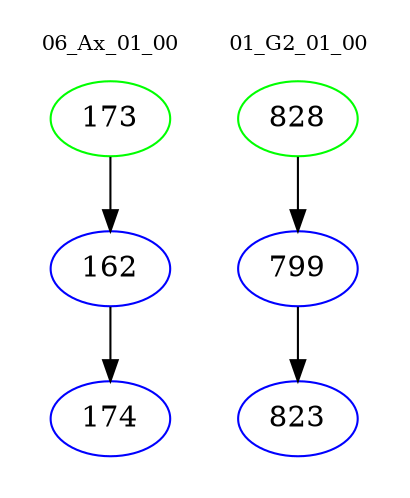 digraph{
subgraph cluster_0 {
color = white
label = "06_Ax_01_00";
fontsize=10;
T0_173 [label="173", color="green"]
T0_173 -> T0_162 [color="black"]
T0_162 [label="162", color="blue"]
T0_162 -> T0_174 [color="black"]
T0_174 [label="174", color="blue"]
}
subgraph cluster_1 {
color = white
label = "01_G2_01_00";
fontsize=10;
T1_828 [label="828", color="green"]
T1_828 -> T1_799 [color="black"]
T1_799 [label="799", color="blue"]
T1_799 -> T1_823 [color="black"]
T1_823 [label="823", color="blue"]
}
}
